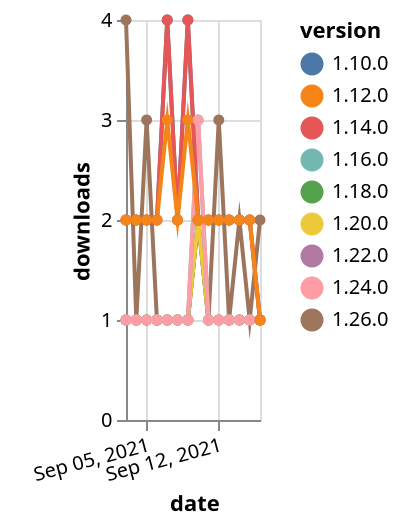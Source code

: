 {"$schema": "https://vega.github.io/schema/vega-lite/v5.json", "description": "A simple bar chart with embedded data.", "data": {"values": [{"date": "2021-09-03", "total": 204, "delta": 1, "version": "1.18.0"}, {"date": "2021-09-04", "total": 205, "delta": 1, "version": "1.18.0"}, {"date": "2021-09-05", "total": 206, "delta": 1, "version": "1.18.0"}, {"date": "2021-09-06", "total": 207, "delta": 1, "version": "1.18.0"}, {"date": "2021-09-07", "total": 208, "delta": 1, "version": "1.18.0"}, {"date": "2021-09-08", "total": 209, "delta": 1, "version": "1.18.0"}, {"date": "2021-09-09", "total": 210, "delta": 1, "version": "1.18.0"}, {"date": "2021-09-10", "total": 212, "delta": 2, "version": "1.18.0"}, {"date": "2021-09-11", "total": 213, "delta": 1, "version": "1.18.0"}, {"date": "2021-09-12", "total": 214, "delta": 1, "version": "1.18.0"}, {"date": "2021-09-13", "total": 215, "delta": 1, "version": "1.18.0"}, {"date": "2021-09-14", "total": 216, "delta": 1, "version": "1.18.0"}, {"date": "2021-09-15", "total": 217, "delta": 1, "version": "1.18.0"}, {"date": "2021-09-16", "total": 218, "delta": 1, "version": "1.18.0"}, {"date": "2021-09-03", "total": 178, "delta": 1, "version": "1.22.0"}, {"date": "2021-09-04", "total": 179, "delta": 1, "version": "1.22.0"}, {"date": "2021-09-05", "total": 180, "delta": 1, "version": "1.22.0"}, {"date": "2021-09-06", "total": 181, "delta": 1, "version": "1.22.0"}, {"date": "2021-09-07", "total": 182, "delta": 1, "version": "1.22.0"}, {"date": "2021-09-08", "total": 183, "delta": 1, "version": "1.22.0"}, {"date": "2021-09-09", "total": 184, "delta": 1, "version": "1.22.0"}, {"date": "2021-09-10", "total": 186, "delta": 2, "version": "1.22.0"}, {"date": "2021-09-11", "total": 187, "delta": 1, "version": "1.22.0"}, {"date": "2021-09-12", "total": 188, "delta": 1, "version": "1.22.0"}, {"date": "2021-09-13", "total": 189, "delta": 1, "version": "1.22.0"}, {"date": "2021-09-14", "total": 190, "delta": 1, "version": "1.22.0"}, {"date": "2021-09-15", "total": 191, "delta": 1, "version": "1.22.0"}, {"date": "2021-09-16", "total": 192, "delta": 1, "version": "1.22.0"}, {"date": "2021-09-03", "total": 3086, "delta": 2, "version": "1.10.0"}, {"date": "2021-09-04", "total": 3088, "delta": 2, "version": "1.10.0"}, {"date": "2021-09-05", "total": 3090, "delta": 2, "version": "1.10.0"}, {"date": "2021-09-06", "total": 3092, "delta": 2, "version": "1.10.0"}, {"date": "2021-09-07", "total": 3096, "delta": 4, "version": "1.10.0"}, {"date": "2021-09-08", "total": 3098, "delta": 2, "version": "1.10.0"}, {"date": "2021-09-09", "total": 3102, "delta": 4, "version": "1.10.0"}, {"date": "2021-09-10", "total": 3104, "delta": 2, "version": "1.10.0"}, {"date": "2021-09-11", "total": 3106, "delta": 2, "version": "1.10.0"}, {"date": "2021-09-12", "total": 3108, "delta": 2, "version": "1.10.0"}, {"date": "2021-09-13", "total": 3110, "delta": 2, "version": "1.10.0"}, {"date": "2021-09-14", "total": 3112, "delta": 2, "version": "1.10.0"}, {"date": "2021-09-15", "total": 3114, "delta": 2, "version": "1.10.0"}, {"date": "2021-09-16", "total": 3115, "delta": 1, "version": "1.10.0"}, {"date": "2021-09-03", "total": 126, "delta": 4, "version": "1.26.0"}, {"date": "2021-09-04", "total": 127, "delta": 1, "version": "1.26.0"}, {"date": "2021-09-05", "total": 130, "delta": 3, "version": "1.26.0"}, {"date": "2021-09-06", "total": 131, "delta": 1, "version": "1.26.0"}, {"date": "2021-09-07", "total": 132, "delta": 1, "version": "1.26.0"}, {"date": "2021-09-08", "total": 133, "delta": 1, "version": "1.26.0"}, {"date": "2021-09-09", "total": 134, "delta": 1, "version": "1.26.0"}, {"date": "2021-09-10", "total": 136, "delta": 2, "version": "1.26.0"}, {"date": "2021-09-11", "total": 137, "delta": 1, "version": "1.26.0"}, {"date": "2021-09-12", "total": 140, "delta": 3, "version": "1.26.0"}, {"date": "2021-09-13", "total": 141, "delta": 1, "version": "1.26.0"}, {"date": "2021-09-14", "total": 143, "delta": 2, "version": "1.26.0"}, {"date": "2021-09-15", "total": 144, "delta": 1, "version": "1.26.0"}, {"date": "2021-09-16", "total": 146, "delta": 2, "version": "1.26.0"}, {"date": "2021-09-03", "total": 207, "delta": 1, "version": "1.20.0"}, {"date": "2021-09-04", "total": 208, "delta": 1, "version": "1.20.0"}, {"date": "2021-09-05", "total": 209, "delta": 1, "version": "1.20.0"}, {"date": "2021-09-06", "total": 210, "delta": 1, "version": "1.20.0"}, {"date": "2021-09-07", "total": 211, "delta": 1, "version": "1.20.0"}, {"date": "2021-09-08", "total": 212, "delta": 1, "version": "1.20.0"}, {"date": "2021-09-09", "total": 213, "delta": 1, "version": "1.20.0"}, {"date": "2021-09-10", "total": 215, "delta": 2, "version": "1.20.0"}, {"date": "2021-09-11", "total": 216, "delta": 1, "version": "1.20.0"}, {"date": "2021-09-12", "total": 217, "delta": 1, "version": "1.20.0"}, {"date": "2021-09-13", "total": 218, "delta": 1, "version": "1.20.0"}, {"date": "2021-09-14", "total": 219, "delta": 1, "version": "1.20.0"}, {"date": "2021-09-15", "total": 220, "delta": 1, "version": "1.20.0"}, {"date": "2021-09-16", "total": 221, "delta": 1, "version": "1.20.0"}, {"date": "2021-09-03", "total": 419, "delta": 1, "version": "1.16.0"}, {"date": "2021-09-04", "total": 420, "delta": 1, "version": "1.16.0"}, {"date": "2021-09-05", "total": 421, "delta": 1, "version": "1.16.0"}, {"date": "2021-09-06", "total": 422, "delta": 1, "version": "1.16.0"}, {"date": "2021-09-07", "total": 423, "delta": 1, "version": "1.16.0"}, {"date": "2021-09-08", "total": 424, "delta": 1, "version": "1.16.0"}, {"date": "2021-09-09", "total": 425, "delta": 1, "version": "1.16.0"}, {"date": "2021-09-10", "total": 428, "delta": 3, "version": "1.16.0"}, {"date": "2021-09-11", "total": 429, "delta": 1, "version": "1.16.0"}, {"date": "2021-09-12", "total": 430, "delta": 1, "version": "1.16.0"}, {"date": "2021-09-13", "total": 431, "delta": 1, "version": "1.16.0"}, {"date": "2021-09-14", "total": 432, "delta": 1, "version": "1.16.0"}, {"date": "2021-09-15", "total": 433, "delta": 1, "version": "1.16.0"}, {"date": "2021-09-16", "total": 434, "delta": 1, "version": "1.16.0"}, {"date": "2021-09-03", "total": 208, "delta": 1, "version": "1.24.0"}, {"date": "2021-09-04", "total": 209, "delta": 1, "version": "1.24.0"}, {"date": "2021-09-05", "total": 210, "delta": 1, "version": "1.24.0"}, {"date": "2021-09-06", "total": 211, "delta": 1, "version": "1.24.0"}, {"date": "2021-09-07", "total": 212, "delta": 1, "version": "1.24.0"}, {"date": "2021-09-08", "total": 213, "delta": 1, "version": "1.24.0"}, {"date": "2021-09-09", "total": 214, "delta": 1, "version": "1.24.0"}, {"date": "2021-09-10", "total": 217, "delta": 3, "version": "1.24.0"}, {"date": "2021-09-11", "total": 218, "delta": 1, "version": "1.24.0"}, {"date": "2021-09-12", "total": 219, "delta": 1, "version": "1.24.0"}, {"date": "2021-09-13", "total": 220, "delta": 1, "version": "1.24.0"}, {"date": "2021-09-14", "total": 221, "delta": 1, "version": "1.24.0"}, {"date": "2021-09-15", "total": 222, "delta": 1, "version": "1.24.0"}, {"date": "2021-09-16", "total": 223, "delta": 1, "version": "1.24.0"}, {"date": "2021-09-03", "total": 2506, "delta": 2, "version": "1.14.0"}, {"date": "2021-09-04", "total": 2508, "delta": 2, "version": "1.14.0"}, {"date": "2021-09-05", "total": 2510, "delta": 2, "version": "1.14.0"}, {"date": "2021-09-06", "total": 2512, "delta": 2, "version": "1.14.0"}, {"date": "2021-09-07", "total": 2516, "delta": 4, "version": "1.14.0"}, {"date": "2021-09-08", "total": 2518, "delta": 2, "version": "1.14.0"}, {"date": "2021-09-09", "total": 2522, "delta": 4, "version": "1.14.0"}, {"date": "2021-09-10", "total": 2524, "delta": 2, "version": "1.14.0"}, {"date": "2021-09-11", "total": 2526, "delta": 2, "version": "1.14.0"}, {"date": "2021-09-12", "total": 2528, "delta": 2, "version": "1.14.0"}, {"date": "2021-09-13", "total": 2530, "delta": 2, "version": "1.14.0"}, {"date": "2021-09-14", "total": 2532, "delta": 2, "version": "1.14.0"}, {"date": "2021-09-15", "total": 2534, "delta": 2, "version": "1.14.0"}, {"date": "2021-09-16", "total": 2535, "delta": 1, "version": "1.14.0"}, {"date": "2021-09-03", "total": 2617, "delta": 2, "version": "1.12.0"}, {"date": "2021-09-04", "total": 2619, "delta": 2, "version": "1.12.0"}, {"date": "2021-09-05", "total": 2621, "delta": 2, "version": "1.12.0"}, {"date": "2021-09-06", "total": 2623, "delta": 2, "version": "1.12.0"}, {"date": "2021-09-07", "total": 2626, "delta": 3, "version": "1.12.0"}, {"date": "2021-09-08", "total": 2628, "delta": 2, "version": "1.12.0"}, {"date": "2021-09-09", "total": 2631, "delta": 3, "version": "1.12.0"}, {"date": "2021-09-10", "total": 2633, "delta": 2, "version": "1.12.0"}, {"date": "2021-09-11", "total": 2635, "delta": 2, "version": "1.12.0"}, {"date": "2021-09-12", "total": 2637, "delta": 2, "version": "1.12.0"}, {"date": "2021-09-13", "total": 2639, "delta": 2, "version": "1.12.0"}, {"date": "2021-09-14", "total": 2641, "delta": 2, "version": "1.12.0"}, {"date": "2021-09-15", "total": 2643, "delta": 2, "version": "1.12.0"}, {"date": "2021-09-16", "total": 2644, "delta": 1, "version": "1.12.0"}]}, "width": "container", "mark": {"type": "line", "point": {"filled": true}}, "encoding": {"x": {"field": "date", "type": "temporal", "timeUnit": "yearmonthdate", "title": "date", "axis": {"labelAngle": -15}}, "y": {"field": "delta", "type": "quantitative", "title": "downloads"}, "color": {"field": "version", "type": "nominal"}, "tooltip": {"field": "delta"}}}